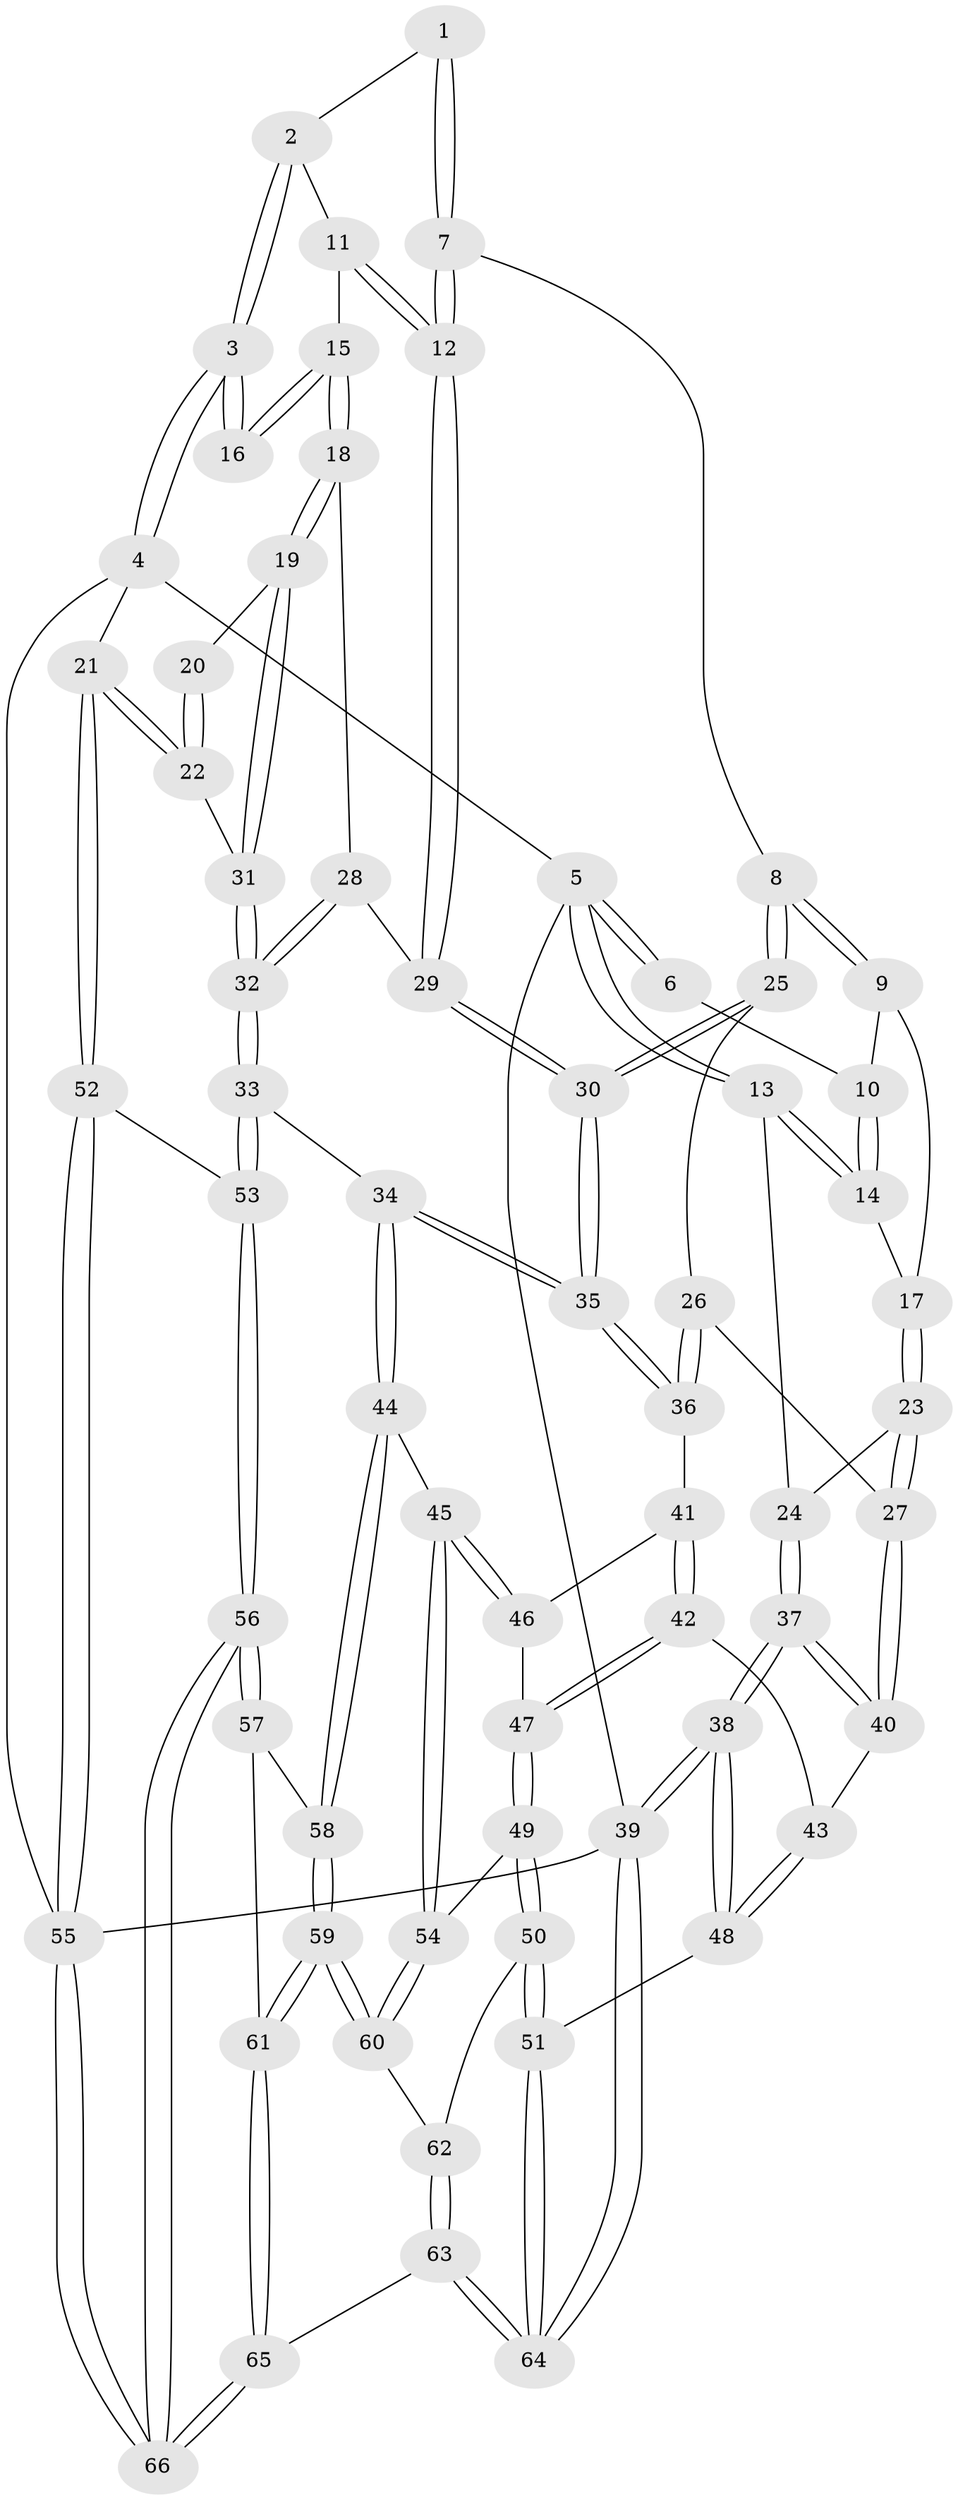 // Generated by graph-tools (version 1.1) at 2025/11/02/27/25 16:11:58]
// undirected, 66 vertices, 162 edges
graph export_dot {
graph [start="1"]
  node [color=gray90,style=filled];
  1 [pos="+0.4319385035469939+0"];
  2 [pos="+0.5058538302965503+0"];
  3 [pos="+1+0"];
  4 [pos="+1+0"];
  5 [pos="+0+0"];
  6 [pos="+0.2960079944825113+0"];
  7 [pos="+0.4263114453389119+0.12855067116701244"];
  8 [pos="+0.3822894408130059+0.14650970077516742"];
  9 [pos="+0.28834874769049557+0.09311173434500752"];
  10 [pos="+0.28472749171765427+0.04248675671497544"];
  11 [pos="+0.5690816835676247+0.07250673786498263"];
  12 [pos="+0.5235013394145763+0.15960760184170736"];
  13 [pos="+0+0"];
  14 [pos="+0.0897059647407963+0.07534548450035981"];
  15 [pos="+0.7770699280087907+0.07939927534650175"];
  16 [pos="+1+0"];
  17 [pos="+0.21553465108261646+0.1495987980007506"];
  18 [pos="+0.7277865921595867+0.22906344137900136"];
  19 [pos="+0.863652283334199+0.3051955646674106"];
  20 [pos="+0.9098254435765296+0.17783869278803388"];
  21 [pos="+1+0.4491189675013376"];
  22 [pos="+1+0.4356108846820819"];
  23 [pos="+0.21714071306108845+0.3086219178861162"];
  24 [pos="+0+0.09975699245141492"];
  25 [pos="+0.3425666442106922+0.27433699489582697"];
  26 [pos="+0.23991796945179705+0.3215212586261492"];
  27 [pos="+0.22663021355955681+0.323111918729381"];
  28 [pos="+0.7237672906777135+0.23176046362597502"];
  29 [pos="+0.5739276217112361+0.2618836294513917"];
  30 [pos="+0.5282265469413902+0.3402745615477949"];
  31 [pos="+0.9822504711244308+0.4320461373632422"];
  32 [pos="+0.7348595725792781+0.5119179029431966"];
  33 [pos="+0.671264691420755+0.5607795763628144"];
  34 [pos="+0.6418398390706136+0.5594029703018216"];
  35 [pos="+0.530273701730484+0.41007417442890637"];
  36 [pos="+0.4135376434190774+0.4540808381213505"];
  37 [pos="+0+0.45319140215598697"];
  38 [pos="+0+0.6946385716741943"];
  39 [pos="+0+1"];
  40 [pos="+0.1709849467859366+0.44494868680532385"];
  41 [pos="+0.39668735778688585+0.4762606275302837"];
  42 [pos="+0.2728080093378232+0.5377043194953451"];
  43 [pos="+0.19827806089049502+0.5017823386826855"];
  44 [pos="+0.5847399884406289+0.6140680546324379"];
  45 [pos="+0.5386721529990471+0.6375974539055432"];
  46 [pos="+0.4165257918069326+0.5665246068902409"];
  47 [pos="+0.31744598292437776+0.6120384991459548"];
  48 [pos="+0.13233541417817088+0.6529210969201088"];
  49 [pos="+0.3370054358308251+0.7200377650791229"];
  50 [pos="+0.32213821816901356+0.7444435807705593"];
  51 [pos="+0.24934476148293633+0.7942388561856538"];
  52 [pos="+1+0.6513503915271988"];
  53 [pos="+0.757195562945874+0.6790559664676317"];
  54 [pos="+0.5125935427020081+0.6628699072717781"];
  55 [pos="+1+1"];
  56 [pos="+0.7765357979500697+0.8619040076055082"];
  57 [pos="+0.6315309305680279+0.7808398611155692"];
  58 [pos="+0.6085846406340694+0.7497130202498875"];
  59 [pos="+0.540440794558582+0.8489905113257599"];
  60 [pos="+0.5117434138631407+0.8188230154572456"];
  61 [pos="+0.5583750728836402+0.8830648467259228"];
  62 [pos="+0.4306419127405748+0.8235352117765075"];
  63 [pos="+0.41074798593749234+1"];
  64 [pos="+0.11023390637160661+1"];
  65 [pos="+0.6249576442856345+1"];
  66 [pos="+0.8684309555891238+1"];
  1 -- 2;
  1 -- 7;
  1 -- 7;
  2 -- 3;
  2 -- 3;
  2 -- 11;
  3 -- 4;
  3 -- 4;
  3 -- 16;
  3 -- 16;
  4 -- 5;
  4 -- 21;
  4 -- 55;
  5 -- 6;
  5 -- 6;
  5 -- 13;
  5 -- 13;
  5 -- 39;
  6 -- 10;
  7 -- 8;
  7 -- 12;
  7 -- 12;
  8 -- 9;
  8 -- 9;
  8 -- 25;
  8 -- 25;
  9 -- 10;
  9 -- 17;
  10 -- 14;
  10 -- 14;
  11 -- 12;
  11 -- 12;
  11 -- 15;
  12 -- 29;
  12 -- 29;
  13 -- 14;
  13 -- 14;
  13 -- 24;
  14 -- 17;
  15 -- 16;
  15 -- 16;
  15 -- 18;
  15 -- 18;
  17 -- 23;
  17 -- 23;
  18 -- 19;
  18 -- 19;
  18 -- 28;
  19 -- 20;
  19 -- 31;
  19 -- 31;
  20 -- 22;
  20 -- 22;
  21 -- 22;
  21 -- 22;
  21 -- 52;
  21 -- 52;
  22 -- 31;
  23 -- 24;
  23 -- 27;
  23 -- 27;
  24 -- 37;
  24 -- 37;
  25 -- 26;
  25 -- 30;
  25 -- 30;
  26 -- 27;
  26 -- 36;
  26 -- 36;
  27 -- 40;
  27 -- 40;
  28 -- 29;
  28 -- 32;
  28 -- 32;
  29 -- 30;
  29 -- 30;
  30 -- 35;
  30 -- 35;
  31 -- 32;
  31 -- 32;
  32 -- 33;
  32 -- 33;
  33 -- 34;
  33 -- 53;
  33 -- 53;
  34 -- 35;
  34 -- 35;
  34 -- 44;
  34 -- 44;
  35 -- 36;
  35 -- 36;
  36 -- 41;
  37 -- 38;
  37 -- 38;
  37 -- 40;
  37 -- 40;
  38 -- 39;
  38 -- 39;
  38 -- 48;
  38 -- 48;
  39 -- 64;
  39 -- 64;
  39 -- 55;
  40 -- 43;
  41 -- 42;
  41 -- 42;
  41 -- 46;
  42 -- 43;
  42 -- 47;
  42 -- 47;
  43 -- 48;
  43 -- 48;
  44 -- 45;
  44 -- 58;
  44 -- 58;
  45 -- 46;
  45 -- 46;
  45 -- 54;
  45 -- 54;
  46 -- 47;
  47 -- 49;
  47 -- 49;
  48 -- 51;
  49 -- 50;
  49 -- 50;
  49 -- 54;
  50 -- 51;
  50 -- 51;
  50 -- 62;
  51 -- 64;
  51 -- 64;
  52 -- 53;
  52 -- 55;
  52 -- 55;
  53 -- 56;
  53 -- 56;
  54 -- 60;
  54 -- 60;
  55 -- 66;
  55 -- 66;
  56 -- 57;
  56 -- 57;
  56 -- 66;
  56 -- 66;
  57 -- 58;
  57 -- 61;
  58 -- 59;
  58 -- 59;
  59 -- 60;
  59 -- 60;
  59 -- 61;
  59 -- 61;
  60 -- 62;
  61 -- 65;
  61 -- 65;
  62 -- 63;
  62 -- 63;
  63 -- 64;
  63 -- 64;
  63 -- 65;
  65 -- 66;
  65 -- 66;
}
